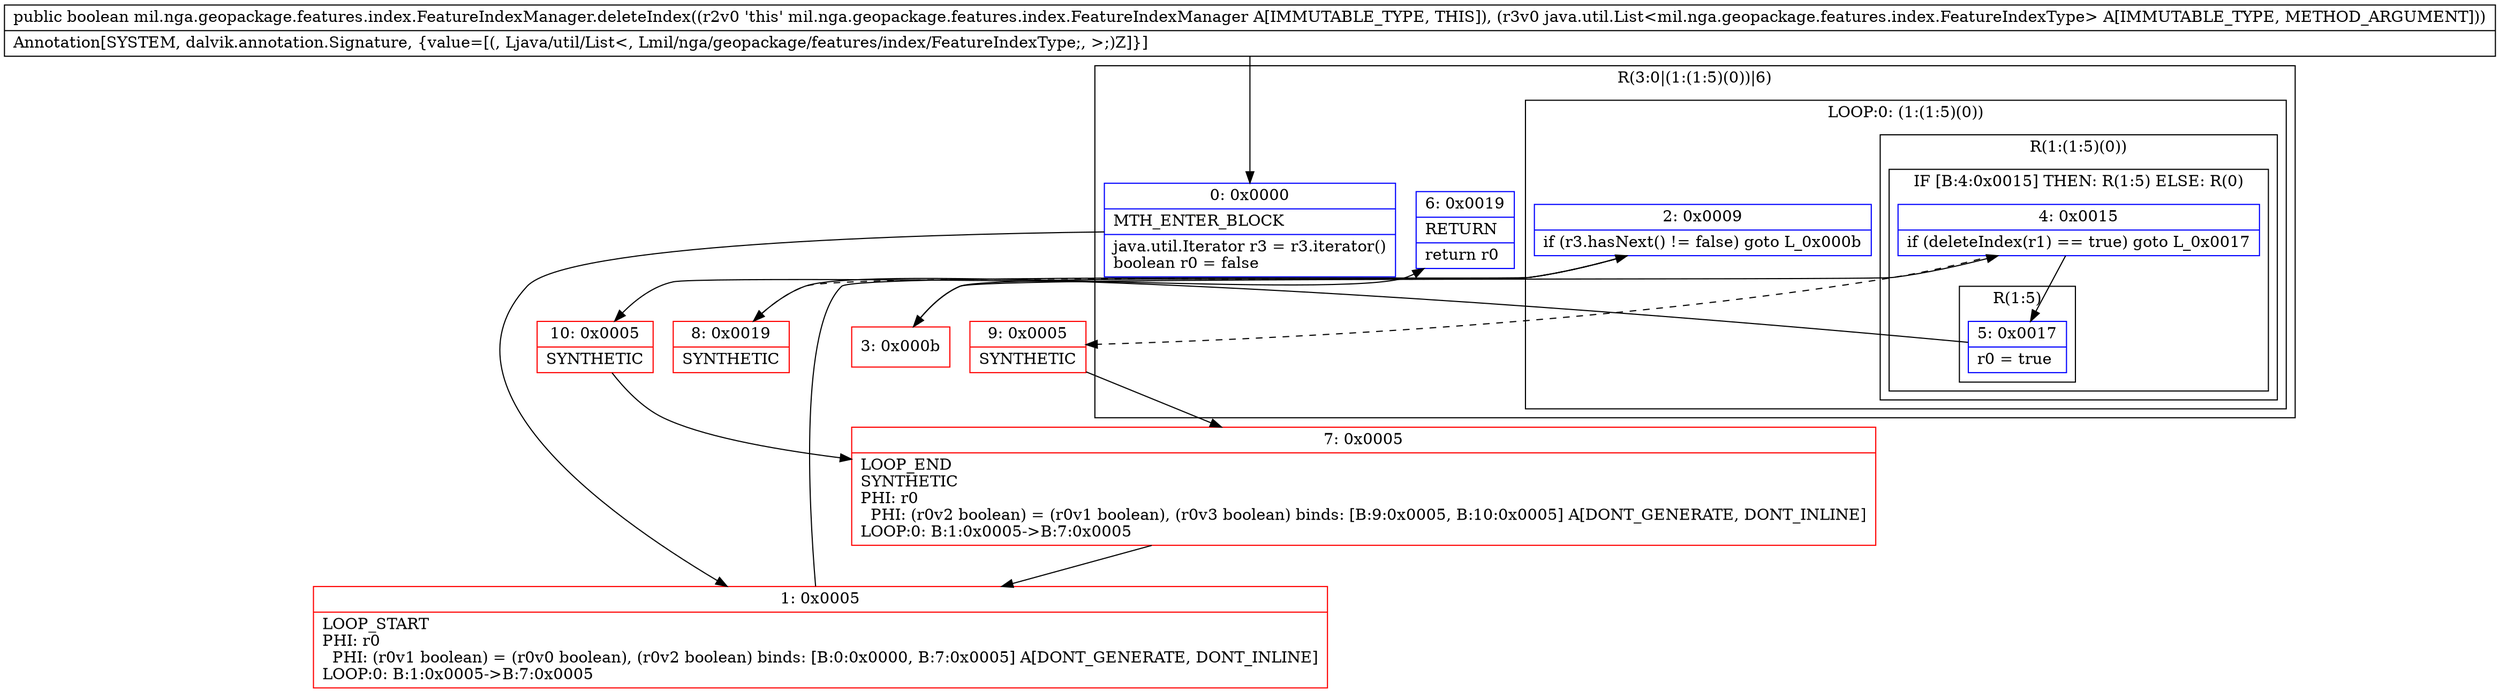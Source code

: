digraph "CFG formil.nga.geopackage.features.index.FeatureIndexManager.deleteIndex(Ljava\/util\/List;)Z" {
subgraph cluster_Region_2047203197 {
label = "R(3:0|(1:(1:5)(0))|6)";
node [shape=record,color=blue];
Node_0 [shape=record,label="{0\:\ 0x0000|MTH_ENTER_BLOCK\l|java.util.Iterator r3 = r3.iterator()\lboolean r0 = false\l}"];
subgraph cluster_LoopRegion_1458964522 {
label = "LOOP:0: (1:(1:5)(0))";
node [shape=record,color=blue];
Node_2 [shape=record,label="{2\:\ 0x0009|if (r3.hasNext() != false) goto L_0x000b\l}"];
subgraph cluster_Region_218948902 {
label = "R(1:(1:5)(0))";
node [shape=record,color=blue];
subgraph cluster_IfRegion_1206152293 {
label = "IF [B:4:0x0015] THEN: R(1:5) ELSE: R(0)";
node [shape=record,color=blue];
Node_4 [shape=record,label="{4\:\ 0x0015|if (deleteIndex(r1) == true) goto L_0x0017\l}"];
subgraph cluster_Region_243603202 {
label = "R(1:5)";
node [shape=record,color=blue];
Node_5 [shape=record,label="{5\:\ 0x0017|r0 = true\l}"];
}
subgraph cluster_Region_837002155 {
label = "R(0)";
node [shape=record,color=blue];
}
}
}
}
Node_6 [shape=record,label="{6\:\ 0x0019|RETURN\l|return r0\l}"];
}
Node_1 [shape=record,color=red,label="{1\:\ 0x0005|LOOP_START\lPHI: r0 \l  PHI: (r0v1 boolean) = (r0v0 boolean), (r0v2 boolean) binds: [B:0:0x0000, B:7:0x0005] A[DONT_GENERATE, DONT_INLINE]\lLOOP:0: B:1:0x0005\-\>B:7:0x0005\l}"];
Node_3 [shape=record,color=red,label="{3\:\ 0x000b}"];
Node_7 [shape=record,color=red,label="{7\:\ 0x0005|LOOP_END\lSYNTHETIC\lPHI: r0 \l  PHI: (r0v2 boolean) = (r0v1 boolean), (r0v3 boolean) binds: [B:9:0x0005, B:10:0x0005] A[DONT_GENERATE, DONT_INLINE]\lLOOP:0: B:1:0x0005\-\>B:7:0x0005\l}"];
Node_8 [shape=record,color=red,label="{8\:\ 0x0019|SYNTHETIC\l}"];
Node_9 [shape=record,color=red,label="{9\:\ 0x0005|SYNTHETIC\l}"];
Node_10 [shape=record,color=red,label="{10\:\ 0x0005|SYNTHETIC\l}"];
MethodNode[shape=record,label="{public boolean mil.nga.geopackage.features.index.FeatureIndexManager.deleteIndex((r2v0 'this' mil.nga.geopackage.features.index.FeatureIndexManager A[IMMUTABLE_TYPE, THIS]), (r3v0 java.util.List\<mil.nga.geopackage.features.index.FeatureIndexType\> A[IMMUTABLE_TYPE, METHOD_ARGUMENT]))  | Annotation[SYSTEM, dalvik.annotation.Signature, \{value=[(, Ljava\/util\/List\<, Lmil\/nga\/geopackage\/features\/index\/FeatureIndexType;, \>;)Z]\}]\l}"];
MethodNode -> Node_0;
Node_0 -> Node_1;
Node_2 -> Node_3;
Node_2 -> Node_8[style=dashed];
Node_4 -> Node_5;
Node_4 -> Node_9[style=dashed];
Node_5 -> Node_10;
Node_1 -> Node_2;
Node_3 -> Node_4;
Node_7 -> Node_1;
Node_8 -> Node_6;
Node_9 -> Node_7;
Node_10 -> Node_7;
}

